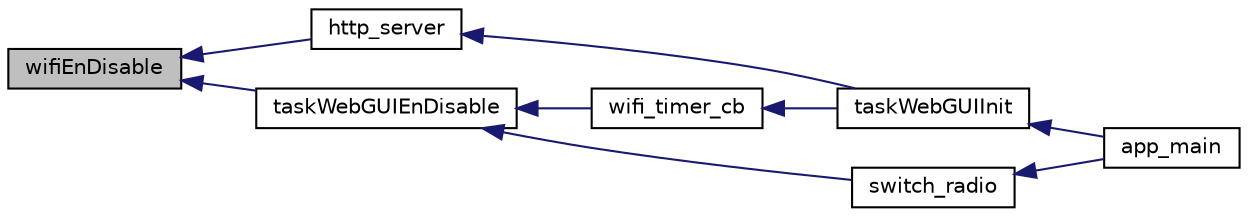 digraph "wifiEnDisable"
{
  edge [fontname="Helvetica",fontsize="10",labelfontname="Helvetica",labelfontsize="10"];
  node [fontname="Helvetica",fontsize="10",shape=record];
  rankdir="LR";
  Node166 [label="wifiEnDisable",height=0.2,width=0.4,color="black", fillcolor="grey75", style="filled", fontcolor="black"];
  Node166 -> Node167 [dir="back",color="midnightblue",fontsize="10",style="solid",fontname="Helvetica"];
  Node167 [label="http_server",height=0.2,width=0.4,color="black", fillcolor="white", style="filled",URL="$task__webgui_8c.html#adcc5b062c057f73762b1f19b2f6a8185",tooltip="Main webserver task. "];
  Node167 -> Node168 [dir="back",color="midnightblue",fontsize="10",style="solid",fontname="Helvetica"];
  Node168 [label="taskWebGUIInit",height=0.2,width=0.4,color="black", fillcolor="white", style="filled",URL="$task__webgui_8h.html#a669b9245d5040c0162481f7b24dbeea7",tooltip="Init the web / DNS server and the web gui. "];
  Node168 -> Node169 [dir="back",color="midnightblue",fontsize="10",style="solid",fontname="Helvetica"];
  Node169 [label="app_main",height=0.2,width=0.4,color="black", fillcolor="white", style="filled",URL="$flipmouse__fabi__esp32__kbdmouse__main_8c.html#abce06be17fc37d675118a678a8100a36",tooltip="Main task, created by esp-idf. "];
  Node166 -> Node170 [dir="back",color="midnightblue",fontsize="10",style="solid",fontname="Helvetica"];
  Node170 [label="taskWebGUIEnDisable",height=0.2,width=0.4,color="black", fillcolor="white", style="filled",URL="$task__webgui_8h.html#a907217aa3488ac68c36595c15da821e0",tooltip="En- or Disable WiFi interface. "];
  Node170 -> Node171 [dir="back",color="midnightblue",fontsize="10",style="solid",fontname="Helvetica"];
  Node171 [label="switch_radio",height=0.2,width=0.4,color="black", fillcolor="white", style="filled",URL="$flipmouse__fabi__esp32__kbdmouse__main_8c.html#a93e2ea21db142b4c7172565051a18cb1",tooltip="Switch radio mode. "];
  Node171 -> Node169 [dir="back",color="midnightblue",fontsize="10",style="solid",fontname="Helvetica"];
  Node170 -> Node172 [dir="back",color="midnightblue",fontsize="10",style="solid",fontname="Helvetica"];
  Node172 [label="wifi_timer_cb",height=0.2,width=0.4,color="black", fillcolor="white", style="filled",URL="$task__webgui_8c.html#ae5ad2f76f20781fd8c89e542bcc8a551",tooltip="Timer callback for disabling wifi. "];
  Node172 -> Node168 [dir="back",color="midnightblue",fontsize="10",style="solid",fontname="Helvetica"];
}
